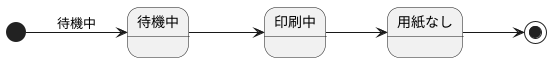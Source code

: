 @startuml プリンタ
left to right direction
[*] --> 待機中: 待機中
待機中 --> 印刷中: 　
印刷中 --> 用紙なし
用紙なし -->[*]
@enduml